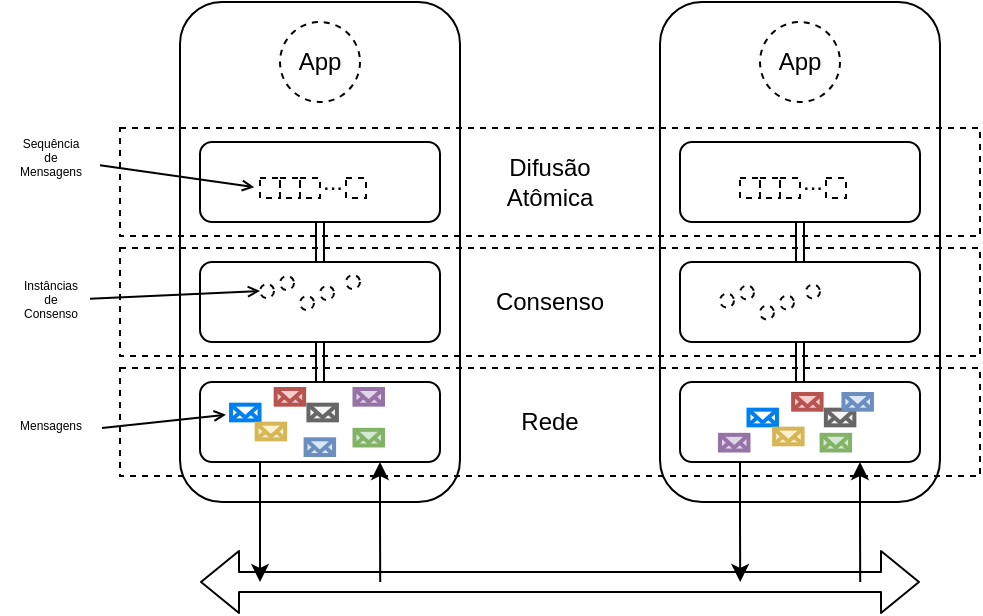 <mxfile version="13.9.9" type="device"><diagram id="460mh9KP4Poi8Zzt0H-V" name="Page-1"><mxGraphModel dx="737" dy="595" grid="1" gridSize="10" guides="1" tooltips="1" connect="1" arrows="1" fold="1" page="1" pageScale="1" pageWidth="583" pageHeight="413" math="0" shadow="0"><root><mxCell id="0"/><mxCell id="1" parent="0"/><mxCell id="RCSk6rKvbRFlk2yUt5bL-6" value="" style="rounded=1;whiteSpace=wrap;html=1;" parent="1" vertex="1"><mxGeometry x="340" y="70" width="140" height="250" as="geometry"/></mxCell><mxCell id="RCSk6rKvbRFlk2yUt5bL-3" value="" style="rounded=1;whiteSpace=wrap;html=1;" parent="1" vertex="1"><mxGeometry x="100" y="70" width="140" height="250" as="geometry"/></mxCell><mxCell id="RCSk6rKvbRFlk2yUt5bL-16" value="Rede" style="rounded=0;whiteSpace=wrap;html=1;dashed=1;fillColor=none;" parent="1" vertex="1"><mxGeometry x="70" y="253" width="430" height="54" as="geometry"/></mxCell><mxCell id="RCSk6rKvbRFlk2yUt5bL-17" value="Consenso" style="rounded=0;whiteSpace=wrap;html=1;dashed=1;fillColor=none;" parent="1" vertex="1"><mxGeometry x="70" y="193" width="430" height="54" as="geometry"/></mxCell><mxCell id="RCSk6rKvbRFlk2yUt5bL-18" value="Difusão&lt;br&gt;Atômica" style="rounded=0;whiteSpace=wrap;html=1;dashed=1;fillColor=none;" parent="1" vertex="1"><mxGeometry x="70" y="133" width="430" height="54" as="geometry"/></mxCell><mxCell id="RCSk6rKvbRFlk2yUt5bL-1" value="" style="endArrow=block;html=1;shape=flexArrow;startArrow=block;" parent="1" edge="1"><mxGeometry width="50" height="50" relative="1" as="geometry"><mxPoint x="110" y="360" as="sourcePoint"/><mxPoint x="470" y="360" as="targetPoint"/></mxGeometry></mxCell><mxCell id="RCSk6rKvbRFlk2yUt5bL-4" style="edgeStyle=orthogonalEdgeStyle;rounded=0;orthogonalLoop=1;jettySize=auto;html=1;exitX=0.25;exitY=1;exitDx=0;exitDy=0;" parent="1" source="RCSk6rKvbRFlk2yUt5bL-9" edge="1"><mxGeometry relative="1" as="geometry"><mxPoint x="140" y="360" as="targetPoint"/></mxGeometry></mxCell><mxCell id="RCSk6rKvbRFlk2yUt5bL-5" style="edgeStyle=orthogonalEdgeStyle;rounded=0;orthogonalLoop=1;jettySize=auto;html=1;exitX=0.75;exitY=1;exitDx=0;exitDy=0;startArrow=classic;startFill=1;endArrow=none;endFill=0;" parent="1" source="RCSk6rKvbRFlk2yUt5bL-9" edge="1"><mxGeometry relative="1" as="geometry"><mxPoint x="200.103" y="360" as="targetPoint"/></mxGeometry></mxCell><mxCell id="RCSk6rKvbRFlk2yUt5bL-8" style="edgeStyle=orthogonalEdgeStyle;rounded=0;orthogonalLoop=1;jettySize=auto;html=1;exitX=0.75;exitY=1;exitDx=0;exitDy=0;startArrow=classic;startFill=1;endArrow=none;endFill=0;" parent="1" source="RCSk6rKvbRFlk2yUt5bL-10" edge="1"><mxGeometry relative="1" as="geometry"><mxPoint x="440.103" y="360" as="targetPoint"/></mxGeometry></mxCell><mxCell id="RCSk6rKvbRFlk2yUt5bL-9" value="" style="rounded=1;whiteSpace=wrap;html=1;" parent="1" vertex="1"><mxGeometry x="110" y="260" width="120" height="40" as="geometry"/></mxCell><mxCell id="RCSk6rKvbRFlk2yUt5bL-11" style="edgeStyle=orthogonalEdgeStyle;rounded=0;orthogonalLoop=1;jettySize=auto;html=1;exitX=0.25;exitY=1;exitDx=0;exitDy=0;startArrow=none;startFill=0;endArrow=classic;endFill=1;" parent="1" source="RCSk6rKvbRFlk2yUt5bL-10" edge="1"><mxGeometry relative="1" as="geometry"><mxPoint x="380.103" y="360" as="targetPoint"/></mxGeometry></mxCell><mxCell id="RCSk6rKvbRFlk2yUt5bL-10" value="" style="rounded=1;whiteSpace=wrap;html=1;" parent="1" vertex="1"><mxGeometry x="350" y="260" width="120" height="40" as="geometry"/></mxCell><mxCell id="RCSk6rKvbRFlk2yUt5bL-55" style="edgeStyle=none;shape=link;rounded=0;orthogonalLoop=1;jettySize=auto;html=1;entryX=0.5;entryY=0;entryDx=0;entryDy=0;startArrow=none;startFill=0;endArrow=open;endFill=0;fontSize=6;" parent="1" source="RCSk6rKvbRFlk2yUt5bL-12" target="RCSk6rKvbRFlk2yUt5bL-10" edge="1"><mxGeometry relative="1" as="geometry"/></mxCell><mxCell id="RCSk6rKvbRFlk2yUt5bL-12" value="" style="rounded=1;whiteSpace=wrap;html=1;" parent="1" vertex="1"><mxGeometry x="350" y="200" width="120" height="40" as="geometry"/></mxCell><mxCell id="RCSk6rKvbRFlk2yUt5bL-54" style="edgeStyle=none;shape=link;rounded=0;orthogonalLoop=1;jettySize=auto;html=1;entryX=0.5;entryY=0;entryDx=0;entryDy=0;startArrow=none;startFill=0;endArrow=open;endFill=0;fontSize=6;" parent="1" source="RCSk6rKvbRFlk2yUt5bL-13" target="RCSk6rKvbRFlk2yUt5bL-12" edge="1"><mxGeometry relative="1" as="geometry"/></mxCell><mxCell id="RCSk6rKvbRFlk2yUt5bL-13" value="" style="rounded=1;whiteSpace=wrap;html=1;" parent="1" vertex="1"><mxGeometry x="350" y="140" width="120" height="40" as="geometry"/></mxCell><mxCell id="RCSk6rKvbRFlk2yUt5bL-52" style="edgeStyle=none;rounded=0;orthogonalLoop=1;jettySize=auto;html=1;entryX=0.5;entryY=0;entryDx=0;entryDy=0;startArrow=none;startFill=0;endArrow=open;endFill=0;fontSize=6;shape=link;" parent="1" source="RCSk6rKvbRFlk2yUt5bL-14" target="RCSk6rKvbRFlk2yUt5bL-15" edge="1"><mxGeometry relative="1" as="geometry"/></mxCell><mxCell id="RCSk6rKvbRFlk2yUt5bL-14" value="" style="rounded=1;whiteSpace=wrap;html=1;" parent="1" vertex="1"><mxGeometry x="110" y="140" width="120" height="40" as="geometry"/></mxCell><mxCell id="RCSk6rKvbRFlk2yUt5bL-53" style="edgeStyle=none;shape=link;rounded=0;orthogonalLoop=1;jettySize=auto;html=1;entryX=0.5;entryY=0;entryDx=0;entryDy=0;startArrow=none;startFill=0;endArrow=open;endFill=0;fontSize=6;" parent="1" source="RCSk6rKvbRFlk2yUt5bL-15" target="RCSk6rKvbRFlk2yUt5bL-9" edge="1"><mxGeometry relative="1" as="geometry"/></mxCell><mxCell id="RCSk6rKvbRFlk2yUt5bL-15" value="" style="rounded=1;whiteSpace=wrap;html=1;" parent="1" vertex="1"><mxGeometry x="110" y="200" width="120" height="40" as="geometry"/></mxCell><mxCell id="RCSk6rKvbRFlk2yUt5bL-19" value="App" style="ellipse;whiteSpace=wrap;html=1;aspect=fixed;dashed=1;fillColor=none;" parent="1" vertex="1"><mxGeometry x="150" y="80" width="40" height="40" as="geometry"/></mxCell><mxCell id="RCSk6rKvbRFlk2yUt5bL-20" value="App" style="ellipse;whiteSpace=wrap;html=1;aspect=fixed;dashed=1;fillColor=none;" parent="1" vertex="1"><mxGeometry x="390" y="80" width="40" height="40" as="geometry"/></mxCell><mxCell id="RCSk6rKvbRFlk2yUt5bL-26" value="" style="group" parent="1" vertex="1" connectable="0"><mxGeometry x="140" y="150" width="53" height="20" as="geometry"/></mxCell><mxCell id="RCSk6rKvbRFlk2yUt5bL-21" value="" style="rounded=0;whiteSpace=wrap;html=1;dashed=1;fillColor=none;" parent="RCSk6rKvbRFlk2yUt5bL-26" vertex="1"><mxGeometry y="8" width="10" height="10" as="geometry"/></mxCell><mxCell id="RCSk6rKvbRFlk2yUt5bL-22" value="" style="rounded=0;whiteSpace=wrap;html=1;dashed=1;fillColor=none;" parent="RCSk6rKvbRFlk2yUt5bL-26" vertex="1"><mxGeometry x="10" y="8" width="10" height="10" as="geometry"/></mxCell><mxCell id="RCSk6rKvbRFlk2yUt5bL-23" value="" style="rounded=0;whiteSpace=wrap;html=1;dashed=1;fillColor=none;" parent="RCSk6rKvbRFlk2yUt5bL-26" vertex="1"><mxGeometry x="20" y="8" width="10" height="10" as="geometry"/></mxCell><mxCell id="RCSk6rKvbRFlk2yUt5bL-24" value="" style="rounded=0;whiteSpace=wrap;html=1;dashed=1;fillColor=none;" parent="RCSk6rKvbRFlk2yUt5bL-26" vertex="1"><mxGeometry x="43" y="8" width="10" height="10" as="geometry"/></mxCell><mxCell id="RCSk6rKvbRFlk2yUt5bL-25" value="..." style="text;html=1;align=center;verticalAlign=middle;resizable=0;points=[];autosize=1;" parent="RCSk6rKvbRFlk2yUt5bL-26" vertex="1"><mxGeometry x="21" width="30" height="20" as="geometry"/></mxCell><mxCell id="RCSk6rKvbRFlk2yUt5bL-27" value="" style="group" parent="1" vertex="1" connectable="0"><mxGeometry x="380" y="150" width="53" height="20" as="geometry"/></mxCell><mxCell id="RCSk6rKvbRFlk2yUt5bL-28" value="" style="rounded=0;whiteSpace=wrap;html=1;dashed=1;fillColor=none;" parent="RCSk6rKvbRFlk2yUt5bL-27" vertex="1"><mxGeometry y="8" width="10" height="10" as="geometry"/></mxCell><mxCell id="RCSk6rKvbRFlk2yUt5bL-29" value="" style="rounded=0;whiteSpace=wrap;html=1;dashed=1;fillColor=none;" parent="RCSk6rKvbRFlk2yUt5bL-27" vertex="1"><mxGeometry x="10" y="8" width="10" height="10" as="geometry"/></mxCell><mxCell id="RCSk6rKvbRFlk2yUt5bL-30" value="" style="rounded=0;whiteSpace=wrap;html=1;dashed=1;fillColor=none;" parent="RCSk6rKvbRFlk2yUt5bL-27" vertex="1"><mxGeometry x="20" y="8" width="10" height="10" as="geometry"/></mxCell><mxCell id="RCSk6rKvbRFlk2yUt5bL-31" value="" style="rounded=0;whiteSpace=wrap;html=1;dashed=1;fillColor=none;" parent="RCSk6rKvbRFlk2yUt5bL-27" vertex="1"><mxGeometry x="43" y="8" width="10" height="10" as="geometry"/></mxCell><mxCell id="RCSk6rKvbRFlk2yUt5bL-32" value="..." style="text;html=1;align=center;verticalAlign=middle;resizable=0;points=[];autosize=1;" parent="RCSk6rKvbRFlk2yUt5bL-27" vertex="1"><mxGeometry x="21" width="30" height="20" as="geometry"/></mxCell><mxCell id="RCSk6rKvbRFlk2yUt5bL-34" style="rounded=0;orthogonalLoop=1;jettySize=auto;html=1;entryX=-0.286;entryY=0.462;entryDx=0;entryDy=0;entryPerimeter=0;startArrow=none;startFill=0;endArrow=open;endFill=0;fontSize=6;endSize=4;" parent="1" source="RCSk6rKvbRFlk2yUt5bL-33" target="RCSk6rKvbRFlk2yUt5bL-21" edge="1"><mxGeometry relative="1" as="geometry"/></mxCell><mxCell id="RCSk6rKvbRFlk2yUt5bL-33" value="Sequência&lt;br style=&quot;font-size: 6px;&quot;&gt;de&lt;br style=&quot;font-size: 6px;&quot;&gt;Mensagens" style="text;html=1;align=center;verticalAlign=middle;resizable=0;points=[];autosize=1;fontSize=6;" parent="1" vertex="1"><mxGeometry x="10" y="133" width="50" height="30" as="geometry"/></mxCell><mxCell id="RCSk6rKvbRFlk2yUt5bL-35" value="" style="ellipse;whiteSpace=wrap;html=1;aspect=fixed;dashed=1;fillColor=none;fontSize=6;" parent="1" vertex="1"><mxGeometry x="140" y="211" width="7" height="7" as="geometry"/></mxCell><mxCell id="RCSk6rKvbRFlk2yUt5bL-36" value="" style="ellipse;whiteSpace=wrap;html=1;aspect=fixed;dashed=1;fillColor=none;fontSize=6;" parent="1" vertex="1"><mxGeometry x="150" y="207" width="7" height="7" as="geometry"/></mxCell><mxCell id="RCSk6rKvbRFlk2yUt5bL-37" value="" style="ellipse;whiteSpace=wrap;html=1;aspect=fixed;dashed=1;fillColor=none;fontSize=6;" parent="1" vertex="1"><mxGeometry x="160" y="217" width="7" height="7" as="geometry"/></mxCell><mxCell id="RCSk6rKvbRFlk2yUt5bL-38" value="" style="ellipse;whiteSpace=wrap;html=1;aspect=fixed;dashed=1;fillColor=none;fontSize=6;" parent="1" vertex="1"><mxGeometry x="170" y="212" width="7" height="7" as="geometry"/></mxCell><mxCell id="RCSk6rKvbRFlk2yUt5bL-39" value="" style="ellipse;whiteSpace=wrap;html=1;aspect=fixed;dashed=1;fillColor=none;fontSize=6;" parent="1" vertex="1"><mxGeometry x="183" y="206.5" width="7" height="7" as="geometry"/></mxCell><mxCell id="RCSk6rKvbRFlk2yUt5bL-44" value="" style="ellipse;whiteSpace=wrap;html=1;aspect=fixed;dashed=1;fillColor=none;fontSize=6;" parent="1" vertex="1"><mxGeometry x="370" y="215.75" width="7" height="7" as="geometry"/></mxCell><mxCell id="RCSk6rKvbRFlk2yUt5bL-45" value="" style="ellipse;whiteSpace=wrap;html=1;aspect=fixed;dashed=1;fillColor=none;fontSize=6;" parent="1" vertex="1"><mxGeometry x="380" y="211.75" width="7" height="7" as="geometry"/></mxCell><mxCell id="RCSk6rKvbRFlk2yUt5bL-46" value="" style="ellipse;whiteSpace=wrap;html=1;aspect=fixed;dashed=1;fillColor=none;fontSize=6;" parent="1" vertex="1"><mxGeometry x="390" y="221.75" width="7" height="7" as="geometry"/></mxCell><mxCell id="RCSk6rKvbRFlk2yUt5bL-47" value="" style="ellipse;whiteSpace=wrap;html=1;aspect=fixed;dashed=1;fillColor=none;fontSize=6;" parent="1" vertex="1"><mxGeometry x="400" y="216.75" width="7" height="7" as="geometry"/></mxCell><mxCell id="RCSk6rKvbRFlk2yUt5bL-48" value="" style="ellipse;whiteSpace=wrap;html=1;aspect=fixed;dashed=1;fillColor=none;fontSize=6;" parent="1" vertex="1"><mxGeometry x="413" y="211.25" width="7" height="7" as="geometry"/></mxCell><mxCell id="RCSk6rKvbRFlk2yUt5bL-50" style="edgeStyle=none;rounded=0;orthogonalLoop=1;jettySize=auto;html=1;entryX=0;entryY=0.5;entryDx=0;entryDy=0;startArrow=none;startFill=0;endArrow=open;endFill=0;fontSize=6;endSize=4;" parent="1" source="RCSk6rKvbRFlk2yUt5bL-49" target="RCSk6rKvbRFlk2yUt5bL-35" edge="1"><mxGeometry relative="1" as="geometry"/></mxCell><mxCell id="RCSk6rKvbRFlk2yUt5bL-49" value="Instâncias&lt;br&gt;de&lt;br&gt;Consenso" style="text;html=1;align=center;verticalAlign=middle;resizable=0;points=[];autosize=1;fontSize=6;" parent="1" vertex="1"><mxGeometry x="15" y="204.25" width="40" height="30" as="geometry"/></mxCell><mxCell id="PQ-H4P5ITozL6KGycSyJ-16" value="" style="group" vertex="1" connectable="0" parent="1"><mxGeometry x="125.52" y="263.5" width="75.97" height="33" as="geometry"/></mxCell><mxCell id="PQ-H4P5ITozL6KGycSyJ-17" value="" style="html=1;verticalLabelPosition=bottom;align=center;labelBackgroundColor=#ffffff;verticalAlign=top;strokeWidth=2;strokeColor=#0080F0;shadow=0;dashed=0;shape=mxgraph.ios7.icons.mail;" vertex="1" parent="PQ-H4P5ITozL6KGycSyJ-16"><mxGeometry y="7.835" width="14.244" height="7.835" as="geometry"/></mxCell><mxCell id="PQ-H4P5ITozL6KGycSyJ-18" value="" style="html=1;verticalLabelPosition=bottom;align=center;labelBackgroundColor=#ffffff;verticalAlign=top;strokeWidth=2;strokeColor=#b85450;shadow=0;dashed=0;shape=mxgraph.ios7.icons.mail;fillColor=#f8cecc;" vertex="1" parent="PQ-H4P5ITozL6KGycSyJ-16"><mxGeometry x="22.316" width="14.244" height="7.835" as="geometry"/></mxCell><mxCell id="PQ-H4P5ITozL6KGycSyJ-19" value="" style="html=1;verticalLabelPosition=bottom;align=center;labelBackgroundColor=#ffffff;verticalAlign=top;strokeWidth=2;strokeColor=#d6b656;shadow=0;dashed=0;shape=mxgraph.ios7.icons.mail;fillColor=#fff2cc;" vertex="1" parent="PQ-H4P5ITozL6KGycSyJ-16"><mxGeometry x="12.82" y="17.331" width="14.244" height="7.835" as="geometry"/></mxCell><mxCell id="PQ-H4P5ITozL6KGycSyJ-20" value="" style="html=1;verticalLabelPosition=bottom;align=center;labelBackgroundColor=#ffffff;verticalAlign=top;strokeWidth=2;strokeColor=#666666;shadow=0;dashed=0;shape=mxgraph.ios7.icons.mail;fillColor=#f5f5f5;fontColor=#333333;" vertex="1" parent="PQ-H4P5ITozL6KGycSyJ-16"><mxGeometry x="38.697" y="7.835" width="14.244" height="7.835" as="geometry"/></mxCell><mxCell id="PQ-H4P5ITozL6KGycSyJ-21" value="" style="html=1;verticalLabelPosition=bottom;align=center;labelBackgroundColor=#ffffff;verticalAlign=top;strokeWidth=2;strokeColor=#6c8ebf;shadow=0;dashed=0;shape=mxgraph.ios7.icons.mail;fillColor=#dae8fc;" vertex="1" parent="PQ-H4P5ITozL6KGycSyJ-16"><mxGeometry x="37.273" y="25.165" width="14.244" height="7.835" as="geometry"/></mxCell><mxCell id="PQ-H4P5ITozL6KGycSyJ-22" value="" style="html=1;verticalLabelPosition=bottom;align=center;labelBackgroundColor=#ffffff;verticalAlign=top;strokeWidth=2;strokeColor=#82b366;shadow=0;dashed=0;shape=mxgraph.ios7.icons.mail;fillColor=#d5e8d4;" vertex="1" parent="PQ-H4P5ITozL6KGycSyJ-16"><mxGeometry x="61.726" y="20.417" width="14.244" height="7.835" as="geometry"/></mxCell><mxCell id="PQ-H4P5ITozL6KGycSyJ-23" value="" style="html=1;verticalLabelPosition=bottom;align=center;labelBackgroundColor=#ffffff;verticalAlign=top;strokeWidth=2;strokeColor=#9673a6;shadow=0;dashed=0;shape=mxgraph.ios7.icons.mail;fillColor=#e1d5e7;" vertex="1" parent="PQ-H4P5ITozL6KGycSyJ-16"><mxGeometry x="61.726" width="14.244" height="7.835" as="geometry"/></mxCell><mxCell id="PQ-H4P5ITozL6KGycSyJ-25" value="" style="group" vertex="1" connectable="0" parent="1"><mxGeometry x="369.996" y="265.995" width="75.972" height="28.259" as="geometry"/></mxCell><mxCell id="PQ-H4P5ITozL6KGycSyJ-7" value="" style="html=1;verticalLabelPosition=bottom;align=center;labelBackgroundColor=#ffffff;verticalAlign=top;strokeWidth=2;strokeColor=#0080F0;shadow=0;dashed=0;shape=mxgraph.ios7.icons.mail;" vertex="1" parent="PQ-H4P5ITozL6KGycSyJ-25"><mxGeometry x="14.244" y="7.839" width="14.244" height="7.835" as="geometry"/></mxCell><mxCell id="PQ-H4P5ITozL6KGycSyJ-8" value="" style="html=1;verticalLabelPosition=bottom;align=center;labelBackgroundColor=#ffffff;verticalAlign=top;strokeWidth=2;strokeColor=#b85450;shadow=0;dashed=0;shape=mxgraph.ios7.icons.mail;fillColor=#f8cecc;" vertex="1" parent="PQ-H4P5ITozL6KGycSyJ-25"><mxGeometry x="36.561" y="0.005" width="14.244" height="7.835" as="geometry"/></mxCell><mxCell id="PQ-H4P5ITozL6KGycSyJ-9" value="" style="html=1;verticalLabelPosition=bottom;align=center;labelBackgroundColor=#ffffff;verticalAlign=top;strokeWidth=2;strokeColor=#d6b656;shadow=0;dashed=0;shape=mxgraph.ios7.icons.mail;fillColor=#fff2cc;" vertex="1" parent="PQ-H4P5ITozL6KGycSyJ-25"><mxGeometry x="27.064" y="17.335" width="14.244" height="7.835" as="geometry"/></mxCell><mxCell id="PQ-H4P5ITozL6KGycSyJ-10" value="" style="html=1;verticalLabelPosition=bottom;align=center;labelBackgroundColor=#ffffff;verticalAlign=top;strokeWidth=2;strokeColor=#666666;shadow=0;dashed=0;shape=mxgraph.ios7.icons.mail;fillColor=#f5f5f5;fontColor=#333333;" vertex="1" parent="PQ-H4P5ITozL6KGycSyJ-25"><mxGeometry x="52.942" y="7.839" width="14.244" height="7.835" as="geometry"/></mxCell><mxCell id="PQ-H4P5ITozL6KGycSyJ-11" value="" style="html=1;verticalLabelPosition=bottom;align=center;labelBackgroundColor=#ffffff;verticalAlign=top;strokeWidth=2;strokeColor=#6c8ebf;shadow=0;dashed=0;shape=mxgraph.ios7.icons.mail;fillColor=#dae8fc;" vertex="1" parent="PQ-H4P5ITozL6KGycSyJ-25"><mxGeometry x="61.727" width="14.244" height="7.835" as="geometry"/></mxCell><mxCell id="PQ-H4P5ITozL6KGycSyJ-12" value="" style="html=1;verticalLabelPosition=bottom;align=center;labelBackgroundColor=#ffffff;verticalAlign=top;strokeWidth=2;strokeColor=#82b366;shadow=0;dashed=0;shape=mxgraph.ios7.icons.mail;fillColor=#d5e8d4;" vertex="1" parent="PQ-H4P5ITozL6KGycSyJ-25"><mxGeometry x="50.8" y="20.422" width="14.244" height="7.835" as="geometry"/></mxCell><mxCell id="PQ-H4P5ITozL6KGycSyJ-13" value="" style="html=1;verticalLabelPosition=bottom;align=center;labelBackgroundColor=#ffffff;verticalAlign=top;strokeWidth=2;strokeColor=#9673a6;shadow=0;dashed=0;shape=mxgraph.ios7.icons.mail;fillColor=#e1d5e7;" vertex="1" parent="PQ-H4P5ITozL6KGycSyJ-25"><mxGeometry y="20.425" width="14.244" height="7.835" as="geometry"/></mxCell><mxCell id="PQ-H4P5ITozL6KGycSyJ-26" value="Mensagens" style="text;html=1;align=center;verticalAlign=middle;resizable=0;points=[];autosize=1;fontSize=6;" vertex="1" parent="1"><mxGeometry x="10" y="276.5" width="50" height="10" as="geometry"/></mxCell><mxCell id="PQ-H4P5ITozL6KGycSyJ-28" style="edgeStyle=none;rounded=0;orthogonalLoop=1;jettySize=auto;html=1;entryX=-0.177;entryY=0.638;entryDx=0;entryDy=0;startArrow=none;startFill=0;endArrow=open;endFill=0;fontSize=6;endSize=4;exitX=1.02;exitY=0.65;exitDx=0;exitDy=0;exitPerimeter=0;entryPerimeter=0;" edge="1" parent="1" source="PQ-H4P5ITozL6KGycSyJ-26" target="PQ-H4P5ITozL6KGycSyJ-17"><mxGeometry relative="1" as="geometry"><mxPoint x="65" y="228.345" as="sourcePoint"/><mxPoint x="150" y="224.5" as="targetPoint"/></mxGeometry></mxCell></root></mxGraphModel></diagram></mxfile>
